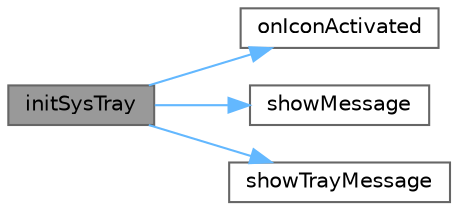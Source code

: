 digraph "initSysTray"
{
 // LATEX_PDF_SIZE
  bgcolor="transparent";
  edge [fontname=Helvetica,fontsize=10,labelfontname=Helvetica,labelfontsize=10];
  node [fontname=Helvetica,fontsize=10,shape=box,height=0.2,width=0.4];
  rankdir="LR";
  Node1 [id="Node000001",label="initSysTray",height=0.2,width=0.4,color="gray40", fillcolor="grey60", style="filled", fontcolor="black",tooltip="初始化系统托盘图标"];
  Node1 -> Node2 [id="edge1_Node000001_Node000002",color="steelblue1",style="solid",tooltip=" "];
  Node2 [id="Node000002",label="onIconActivated",height=0.2,width=0.4,color="grey40", fillcolor="white", style="filled",URL="$class_my_tray_icon.html#ab30bcc2302aa259d4423286f363fe7cb",tooltip="处理托盘图标激活事件"];
  Node1 -> Node3 [id="edge2_Node000001_Node000003",color="steelblue1",style="solid",tooltip=" "];
  Node3 [id="Node000003",label="showMessage",height=0.2,width=0.4,color="grey40", fillcolor="white", style="filled",URL="$class_my_tray_icon.html#a4736fcaa49db73e4417865d8bae0e545",tooltip="显示系统托盘消息框"];
  Node1 -> Node4 [id="edge3_Node000001_Node000004",color="steelblue1",style="solid",tooltip=" "];
  Node4 [id="Node000004",label="showTrayMessage",height=0.2,width=0.4,color="grey40", fillcolor="white", style="filled",URL="$class_my_tray_icon.html#a32426b3cc0655e2d9cd9b0ffe6c008b9",tooltip="显示托盘消息信号"];
}

